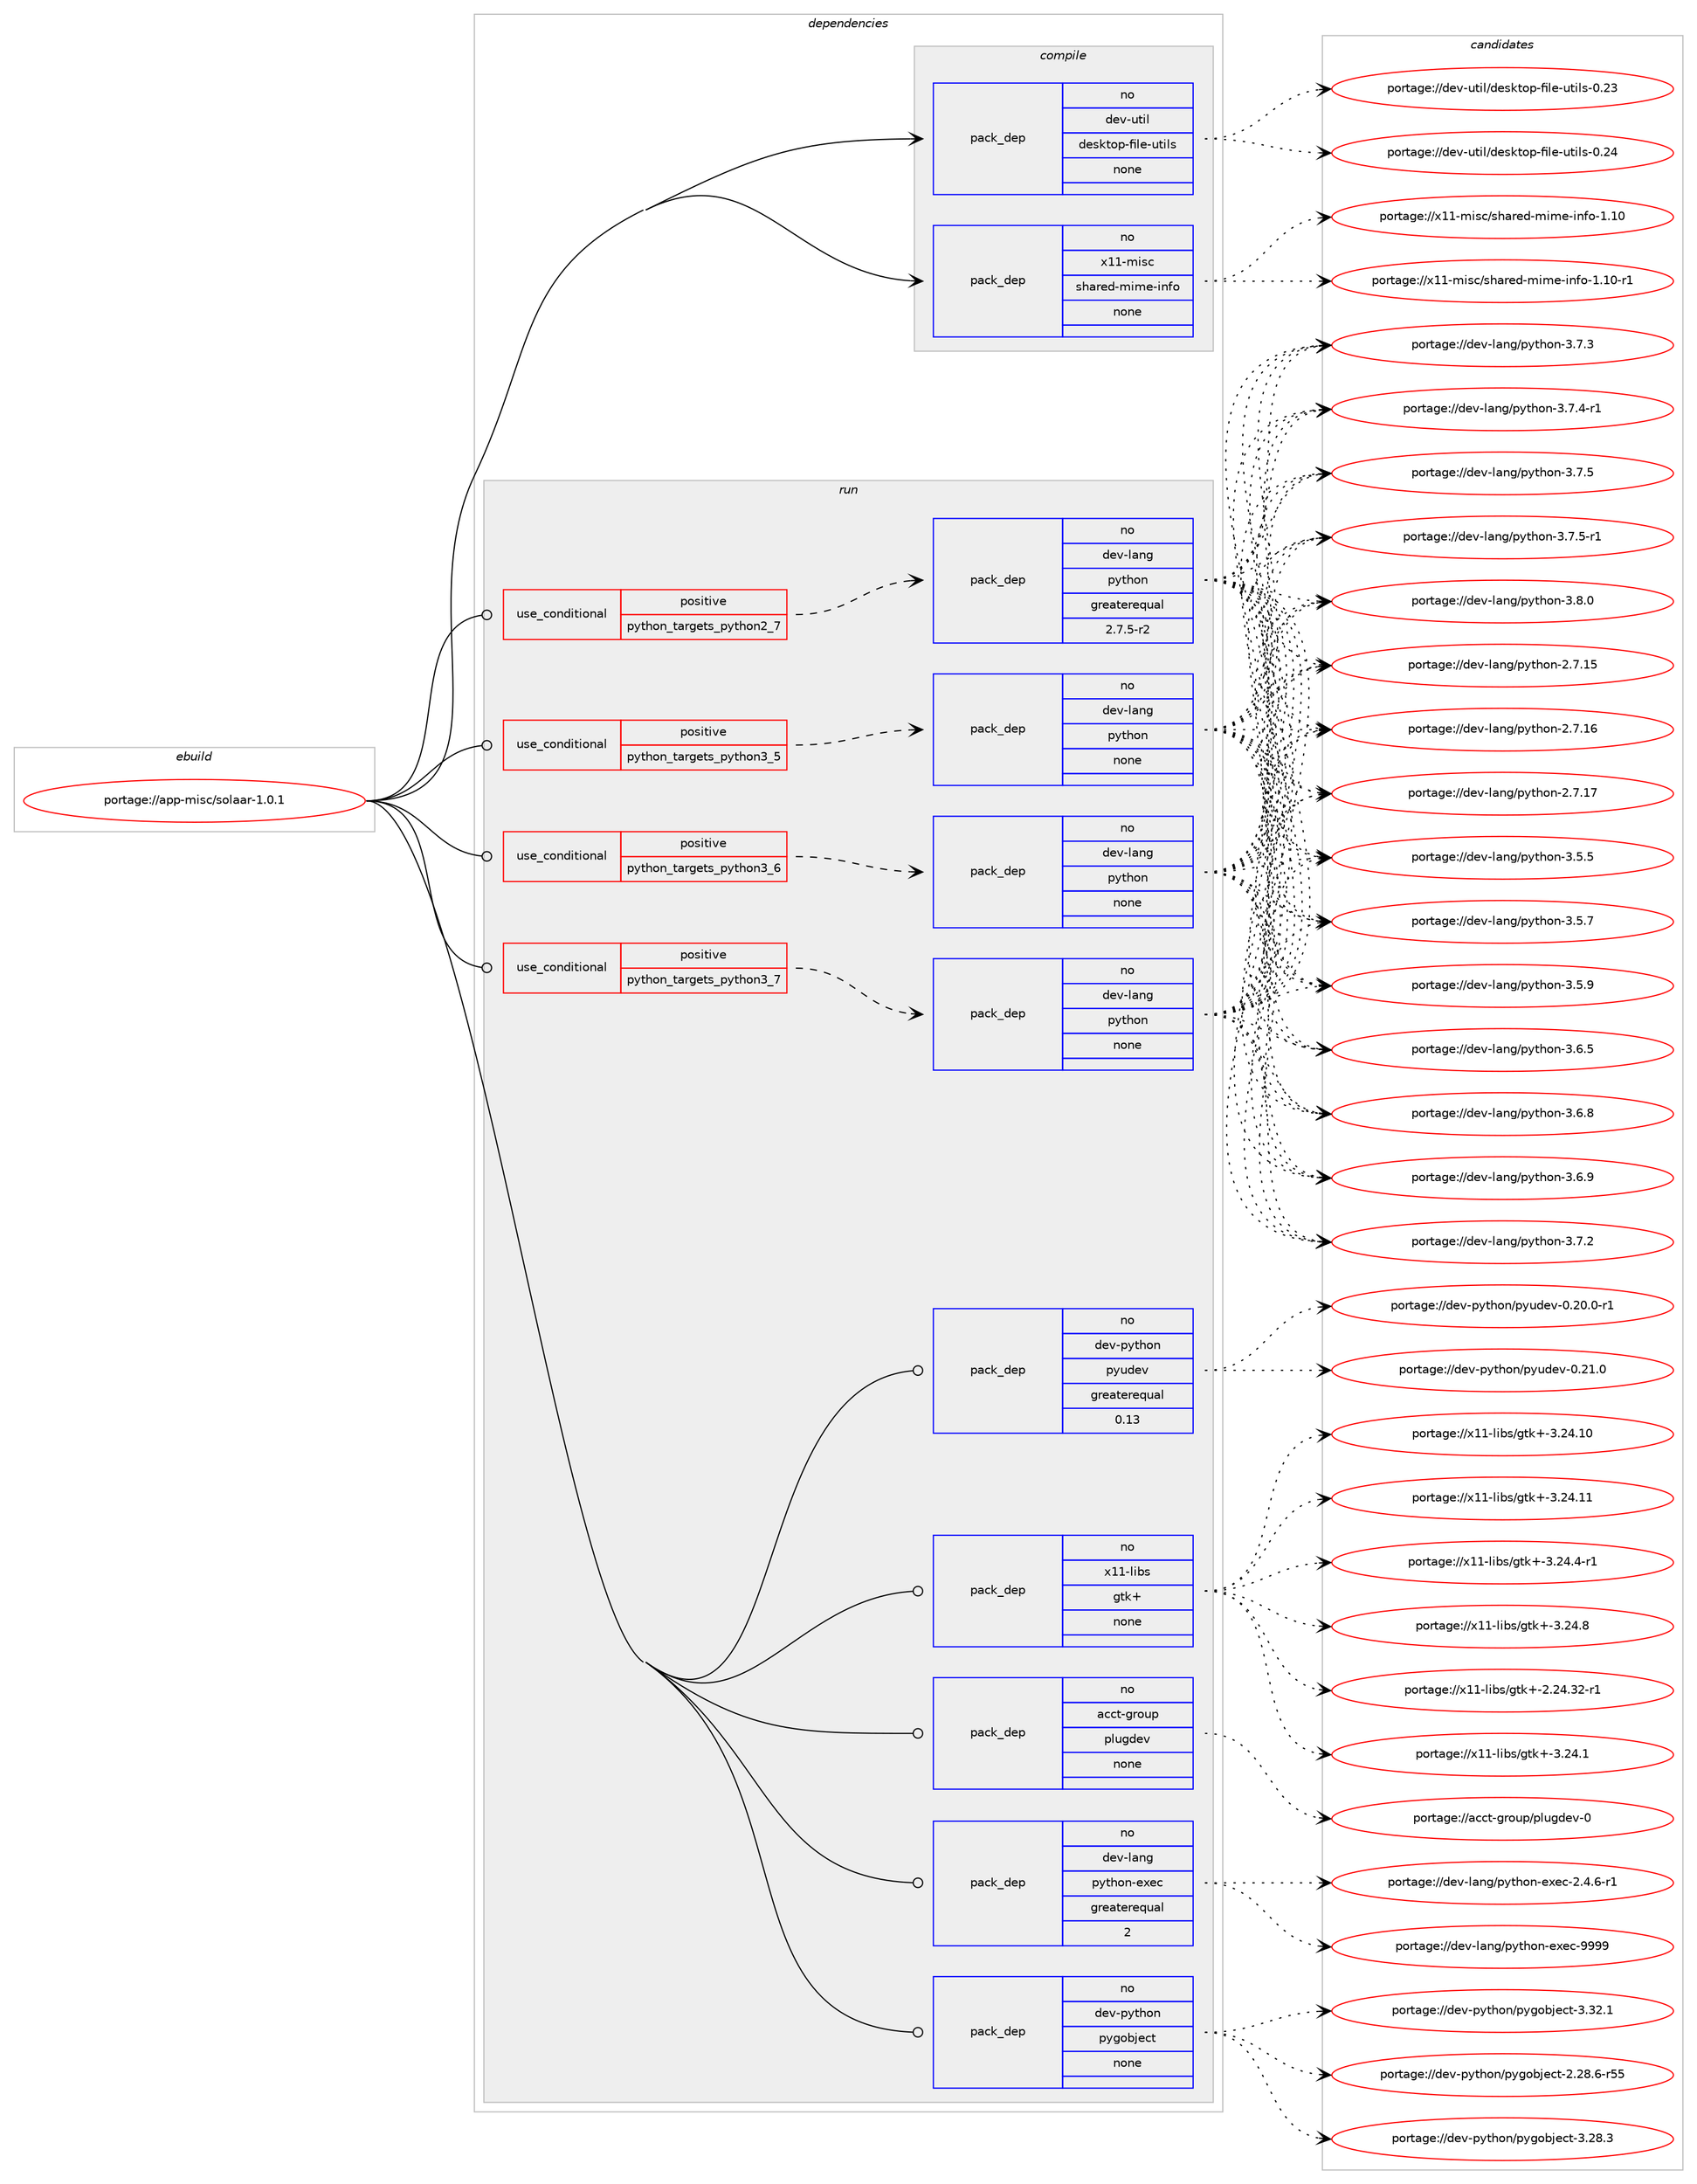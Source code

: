 digraph prolog {

# *************
# Graph options
# *************

newrank=true;
concentrate=true;
compound=true;
graph [rankdir=LR,fontname=Helvetica,fontsize=10,ranksep=1.5];#, ranksep=2.5, nodesep=0.2];
edge  [arrowhead=vee];
node  [fontname=Helvetica,fontsize=10];

# **********
# The ebuild
# **********

subgraph cluster_leftcol {
color=gray;
rank=same;
label=<<i>ebuild</i>>;
id [label="portage://app-misc/solaar-1.0.1", color=red, width=4, href="../app-misc/solaar-1.0.1.svg"];
}

# ****************
# The dependencies
# ****************

subgraph cluster_midcol {
color=gray;
label=<<i>dependencies</i>>;
subgraph cluster_compile {
fillcolor="#eeeeee";
style=filled;
label=<<i>compile</i>>;
subgraph pack26362 {
dependency35940 [label=<<TABLE BORDER="0" CELLBORDER="1" CELLSPACING="0" CELLPADDING="4" WIDTH="220"><TR><TD ROWSPAN="6" CELLPADDING="30">pack_dep</TD></TR><TR><TD WIDTH="110">no</TD></TR><TR><TD>dev-util</TD></TR><TR><TD>desktop-file-utils</TD></TR><TR><TD>none</TD></TR><TR><TD></TD></TR></TABLE>>, shape=none, color=blue];
}
id:e -> dependency35940:w [weight=20,style="solid",arrowhead="vee"];
subgraph pack26363 {
dependency35941 [label=<<TABLE BORDER="0" CELLBORDER="1" CELLSPACING="0" CELLPADDING="4" WIDTH="220"><TR><TD ROWSPAN="6" CELLPADDING="30">pack_dep</TD></TR><TR><TD WIDTH="110">no</TD></TR><TR><TD>x11-misc</TD></TR><TR><TD>shared-mime-info</TD></TR><TR><TD>none</TD></TR><TR><TD></TD></TR></TABLE>>, shape=none, color=blue];
}
id:e -> dependency35941:w [weight=20,style="solid",arrowhead="vee"];
}
subgraph cluster_compileandrun {
fillcolor="#eeeeee";
style=filled;
label=<<i>compile and run</i>>;
}
subgraph cluster_run {
fillcolor="#eeeeee";
style=filled;
label=<<i>run</i>>;
subgraph cond8987 {
dependency35942 [label=<<TABLE BORDER="0" CELLBORDER="1" CELLSPACING="0" CELLPADDING="4"><TR><TD ROWSPAN="3" CELLPADDING="10">use_conditional</TD></TR><TR><TD>positive</TD></TR><TR><TD>python_targets_python2_7</TD></TR></TABLE>>, shape=none, color=red];
subgraph pack26364 {
dependency35943 [label=<<TABLE BORDER="0" CELLBORDER="1" CELLSPACING="0" CELLPADDING="4" WIDTH="220"><TR><TD ROWSPAN="6" CELLPADDING="30">pack_dep</TD></TR><TR><TD WIDTH="110">no</TD></TR><TR><TD>dev-lang</TD></TR><TR><TD>python</TD></TR><TR><TD>greaterequal</TD></TR><TR><TD>2.7.5-r2</TD></TR></TABLE>>, shape=none, color=blue];
}
dependency35942:e -> dependency35943:w [weight=20,style="dashed",arrowhead="vee"];
}
id:e -> dependency35942:w [weight=20,style="solid",arrowhead="odot"];
subgraph cond8988 {
dependency35944 [label=<<TABLE BORDER="0" CELLBORDER="1" CELLSPACING="0" CELLPADDING="4"><TR><TD ROWSPAN="3" CELLPADDING="10">use_conditional</TD></TR><TR><TD>positive</TD></TR><TR><TD>python_targets_python3_5</TD></TR></TABLE>>, shape=none, color=red];
subgraph pack26365 {
dependency35945 [label=<<TABLE BORDER="0" CELLBORDER="1" CELLSPACING="0" CELLPADDING="4" WIDTH="220"><TR><TD ROWSPAN="6" CELLPADDING="30">pack_dep</TD></TR><TR><TD WIDTH="110">no</TD></TR><TR><TD>dev-lang</TD></TR><TR><TD>python</TD></TR><TR><TD>none</TD></TR><TR><TD></TD></TR></TABLE>>, shape=none, color=blue];
}
dependency35944:e -> dependency35945:w [weight=20,style="dashed",arrowhead="vee"];
}
id:e -> dependency35944:w [weight=20,style="solid",arrowhead="odot"];
subgraph cond8989 {
dependency35946 [label=<<TABLE BORDER="0" CELLBORDER="1" CELLSPACING="0" CELLPADDING="4"><TR><TD ROWSPAN="3" CELLPADDING="10">use_conditional</TD></TR><TR><TD>positive</TD></TR><TR><TD>python_targets_python3_6</TD></TR></TABLE>>, shape=none, color=red];
subgraph pack26366 {
dependency35947 [label=<<TABLE BORDER="0" CELLBORDER="1" CELLSPACING="0" CELLPADDING="4" WIDTH="220"><TR><TD ROWSPAN="6" CELLPADDING="30">pack_dep</TD></TR><TR><TD WIDTH="110">no</TD></TR><TR><TD>dev-lang</TD></TR><TR><TD>python</TD></TR><TR><TD>none</TD></TR><TR><TD></TD></TR></TABLE>>, shape=none, color=blue];
}
dependency35946:e -> dependency35947:w [weight=20,style="dashed",arrowhead="vee"];
}
id:e -> dependency35946:w [weight=20,style="solid",arrowhead="odot"];
subgraph cond8990 {
dependency35948 [label=<<TABLE BORDER="0" CELLBORDER="1" CELLSPACING="0" CELLPADDING="4"><TR><TD ROWSPAN="3" CELLPADDING="10">use_conditional</TD></TR><TR><TD>positive</TD></TR><TR><TD>python_targets_python3_7</TD></TR></TABLE>>, shape=none, color=red];
subgraph pack26367 {
dependency35949 [label=<<TABLE BORDER="0" CELLBORDER="1" CELLSPACING="0" CELLPADDING="4" WIDTH="220"><TR><TD ROWSPAN="6" CELLPADDING="30">pack_dep</TD></TR><TR><TD WIDTH="110">no</TD></TR><TR><TD>dev-lang</TD></TR><TR><TD>python</TD></TR><TR><TD>none</TD></TR><TR><TD></TD></TR></TABLE>>, shape=none, color=blue];
}
dependency35948:e -> dependency35949:w [weight=20,style="dashed",arrowhead="vee"];
}
id:e -> dependency35948:w [weight=20,style="solid",arrowhead="odot"];
subgraph pack26368 {
dependency35950 [label=<<TABLE BORDER="0" CELLBORDER="1" CELLSPACING="0" CELLPADDING="4" WIDTH="220"><TR><TD ROWSPAN="6" CELLPADDING="30">pack_dep</TD></TR><TR><TD WIDTH="110">no</TD></TR><TR><TD>acct-group</TD></TR><TR><TD>plugdev</TD></TR><TR><TD>none</TD></TR><TR><TD></TD></TR></TABLE>>, shape=none, color=blue];
}
id:e -> dependency35950:w [weight=20,style="solid",arrowhead="odot"];
subgraph pack26369 {
dependency35951 [label=<<TABLE BORDER="0" CELLBORDER="1" CELLSPACING="0" CELLPADDING="4" WIDTH="220"><TR><TD ROWSPAN="6" CELLPADDING="30">pack_dep</TD></TR><TR><TD WIDTH="110">no</TD></TR><TR><TD>dev-lang</TD></TR><TR><TD>python-exec</TD></TR><TR><TD>greaterequal</TD></TR><TR><TD>2</TD></TR></TABLE>>, shape=none, color=blue];
}
id:e -> dependency35951:w [weight=20,style="solid",arrowhead="odot"];
subgraph pack26370 {
dependency35952 [label=<<TABLE BORDER="0" CELLBORDER="1" CELLSPACING="0" CELLPADDING="4" WIDTH="220"><TR><TD ROWSPAN="6" CELLPADDING="30">pack_dep</TD></TR><TR><TD WIDTH="110">no</TD></TR><TR><TD>dev-python</TD></TR><TR><TD>pygobject</TD></TR><TR><TD>none</TD></TR><TR><TD></TD></TR></TABLE>>, shape=none, color=blue];
}
id:e -> dependency35952:w [weight=20,style="solid",arrowhead="odot"];
subgraph pack26371 {
dependency35953 [label=<<TABLE BORDER="0" CELLBORDER="1" CELLSPACING="0" CELLPADDING="4" WIDTH="220"><TR><TD ROWSPAN="6" CELLPADDING="30">pack_dep</TD></TR><TR><TD WIDTH="110">no</TD></TR><TR><TD>dev-python</TD></TR><TR><TD>pyudev</TD></TR><TR><TD>greaterequal</TD></TR><TR><TD>0.13</TD></TR></TABLE>>, shape=none, color=blue];
}
id:e -> dependency35953:w [weight=20,style="solid",arrowhead="odot"];
subgraph pack26372 {
dependency35954 [label=<<TABLE BORDER="0" CELLBORDER="1" CELLSPACING="0" CELLPADDING="4" WIDTH="220"><TR><TD ROWSPAN="6" CELLPADDING="30">pack_dep</TD></TR><TR><TD WIDTH="110">no</TD></TR><TR><TD>x11-libs</TD></TR><TR><TD>gtk+</TD></TR><TR><TD>none</TD></TR><TR><TD></TD></TR></TABLE>>, shape=none, color=blue];
}
id:e -> dependency35954:w [weight=20,style="solid",arrowhead="odot"];
}
}

# **************
# The candidates
# **************

subgraph cluster_choices {
rank=same;
color=gray;
label=<<i>candidates</i>>;

subgraph choice26362 {
color=black;
nodesep=1;
choiceportage100101118451171161051084710010111510711611111245102105108101451171161051081154548465051 [label="portage://dev-util/desktop-file-utils-0.23", color=red, width=4,href="../dev-util/desktop-file-utils-0.23.svg"];
choiceportage100101118451171161051084710010111510711611111245102105108101451171161051081154548465052 [label="portage://dev-util/desktop-file-utils-0.24", color=red, width=4,href="../dev-util/desktop-file-utils-0.24.svg"];
dependency35940:e -> choiceportage100101118451171161051084710010111510711611111245102105108101451171161051081154548465051:w [style=dotted,weight="100"];
dependency35940:e -> choiceportage100101118451171161051084710010111510711611111245102105108101451171161051081154548465052:w [style=dotted,weight="100"];
}
subgraph choice26363 {
color=black;
nodesep=1;
choiceportage12049494510910511599471151049711410110045109105109101451051101021114549464948 [label="portage://x11-misc/shared-mime-info-1.10", color=red, width=4,href="../x11-misc/shared-mime-info-1.10.svg"];
choiceportage120494945109105115994711510497114101100451091051091014510511010211145494649484511449 [label="portage://x11-misc/shared-mime-info-1.10-r1", color=red, width=4,href="../x11-misc/shared-mime-info-1.10-r1.svg"];
dependency35941:e -> choiceportage12049494510910511599471151049711410110045109105109101451051101021114549464948:w [style=dotted,weight="100"];
dependency35941:e -> choiceportage120494945109105115994711510497114101100451091051091014510511010211145494649484511449:w [style=dotted,weight="100"];
}
subgraph choice26364 {
color=black;
nodesep=1;
choiceportage10010111845108971101034711212111610411111045504655464953 [label="portage://dev-lang/python-2.7.15", color=red, width=4,href="../dev-lang/python-2.7.15.svg"];
choiceportage10010111845108971101034711212111610411111045504655464954 [label="portage://dev-lang/python-2.7.16", color=red, width=4,href="../dev-lang/python-2.7.16.svg"];
choiceportage10010111845108971101034711212111610411111045504655464955 [label="portage://dev-lang/python-2.7.17", color=red, width=4,href="../dev-lang/python-2.7.17.svg"];
choiceportage100101118451089711010347112121116104111110455146534653 [label="portage://dev-lang/python-3.5.5", color=red, width=4,href="../dev-lang/python-3.5.5.svg"];
choiceportage100101118451089711010347112121116104111110455146534655 [label="portage://dev-lang/python-3.5.7", color=red, width=4,href="../dev-lang/python-3.5.7.svg"];
choiceportage100101118451089711010347112121116104111110455146534657 [label="portage://dev-lang/python-3.5.9", color=red, width=4,href="../dev-lang/python-3.5.9.svg"];
choiceportage100101118451089711010347112121116104111110455146544653 [label="portage://dev-lang/python-3.6.5", color=red, width=4,href="../dev-lang/python-3.6.5.svg"];
choiceportage100101118451089711010347112121116104111110455146544656 [label="portage://dev-lang/python-3.6.8", color=red, width=4,href="../dev-lang/python-3.6.8.svg"];
choiceportage100101118451089711010347112121116104111110455146544657 [label="portage://dev-lang/python-3.6.9", color=red, width=4,href="../dev-lang/python-3.6.9.svg"];
choiceportage100101118451089711010347112121116104111110455146554650 [label="portage://dev-lang/python-3.7.2", color=red, width=4,href="../dev-lang/python-3.7.2.svg"];
choiceportage100101118451089711010347112121116104111110455146554651 [label="portage://dev-lang/python-3.7.3", color=red, width=4,href="../dev-lang/python-3.7.3.svg"];
choiceportage1001011184510897110103471121211161041111104551465546524511449 [label="portage://dev-lang/python-3.7.4-r1", color=red, width=4,href="../dev-lang/python-3.7.4-r1.svg"];
choiceportage100101118451089711010347112121116104111110455146554653 [label="portage://dev-lang/python-3.7.5", color=red, width=4,href="../dev-lang/python-3.7.5.svg"];
choiceportage1001011184510897110103471121211161041111104551465546534511449 [label="portage://dev-lang/python-3.7.5-r1", color=red, width=4,href="../dev-lang/python-3.7.5-r1.svg"];
choiceportage100101118451089711010347112121116104111110455146564648 [label="portage://dev-lang/python-3.8.0", color=red, width=4,href="../dev-lang/python-3.8.0.svg"];
dependency35943:e -> choiceportage10010111845108971101034711212111610411111045504655464953:w [style=dotted,weight="100"];
dependency35943:e -> choiceportage10010111845108971101034711212111610411111045504655464954:w [style=dotted,weight="100"];
dependency35943:e -> choiceportage10010111845108971101034711212111610411111045504655464955:w [style=dotted,weight="100"];
dependency35943:e -> choiceportage100101118451089711010347112121116104111110455146534653:w [style=dotted,weight="100"];
dependency35943:e -> choiceportage100101118451089711010347112121116104111110455146534655:w [style=dotted,weight="100"];
dependency35943:e -> choiceportage100101118451089711010347112121116104111110455146534657:w [style=dotted,weight="100"];
dependency35943:e -> choiceportage100101118451089711010347112121116104111110455146544653:w [style=dotted,weight="100"];
dependency35943:e -> choiceportage100101118451089711010347112121116104111110455146544656:w [style=dotted,weight="100"];
dependency35943:e -> choiceportage100101118451089711010347112121116104111110455146544657:w [style=dotted,weight="100"];
dependency35943:e -> choiceportage100101118451089711010347112121116104111110455146554650:w [style=dotted,weight="100"];
dependency35943:e -> choiceportage100101118451089711010347112121116104111110455146554651:w [style=dotted,weight="100"];
dependency35943:e -> choiceportage1001011184510897110103471121211161041111104551465546524511449:w [style=dotted,weight="100"];
dependency35943:e -> choiceportage100101118451089711010347112121116104111110455146554653:w [style=dotted,weight="100"];
dependency35943:e -> choiceportage1001011184510897110103471121211161041111104551465546534511449:w [style=dotted,weight="100"];
dependency35943:e -> choiceportage100101118451089711010347112121116104111110455146564648:w [style=dotted,weight="100"];
}
subgraph choice26365 {
color=black;
nodesep=1;
choiceportage10010111845108971101034711212111610411111045504655464953 [label="portage://dev-lang/python-2.7.15", color=red, width=4,href="../dev-lang/python-2.7.15.svg"];
choiceportage10010111845108971101034711212111610411111045504655464954 [label="portage://dev-lang/python-2.7.16", color=red, width=4,href="../dev-lang/python-2.7.16.svg"];
choiceportage10010111845108971101034711212111610411111045504655464955 [label="portage://dev-lang/python-2.7.17", color=red, width=4,href="../dev-lang/python-2.7.17.svg"];
choiceportage100101118451089711010347112121116104111110455146534653 [label="portage://dev-lang/python-3.5.5", color=red, width=4,href="../dev-lang/python-3.5.5.svg"];
choiceportage100101118451089711010347112121116104111110455146534655 [label="portage://dev-lang/python-3.5.7", color=red, width=4,href="../dev-lang/python-3.5.7.svg"];
choiceportage100101118451089711010347112121116104111110455146534657 [label="portage://dev-lang/python-3.5.9", color=red, width=4,href="../dev-lang/python-3.5.9.svg"];
choiceportage100101118451089711010347112121116104111110455146544653 [label="portage://dev-lang/python-3.6.5", color=red, width=4,href="../dev-lang/python-3.6.5.svg"];
choiceportage100101118451089711010347112121116104111110455146544656 [label="portage://dev-lang/python-3.6.8", color=red, width=4,href="../dev-lang/python-3.6.8.svg"];
choiceportage100101118451089711010347112121116104111110455146544657 [label="portage://dev-lang/python-3.6.9", color=red, width=4,href="../dev-lang/python-3.6.9.svg"];
choiceportage100101118451089711010347112121116104111110455146554650 [label="portage://dev-lang/python-3.7.2", color=red, width=4,href="../dev-lang/python-3.7.2.svg"];
choiceportage100101118451089711010347112121116104111110455146554651 [label="portage://dev-lang/python-3.7.3", color=red, width=4,href="../dev-lang/python-3.7.3.svg"];
choiceportage1001011184510897110103471121211161041111104551465546524511449 [label="portage://dev-lang/python-3.7.4-r1", color=red, width=4,href="../dev-lang/python-3.7.4-r1.svg"];
choiceportage100101118451089711010347112121116104111110455146554653 [label="portage://dev-lang/python-3.7.5", color=red, width=4,href="../dev-lang/python-3.7.5.svg"];
choiceportage1001011184510897110103471121211161041111104551465546534511449 [label="portage://dev-lang/python-3.7.5-r1", color=red, width=4,href="../dev-lang/python-3.7.5-r1.svg"];
choiceportage100101118451089711010347112121116104111110455146564648 [label="portage://dev-lang/python-3.8.0", color=red, width=4,href="../dev-lang/python-3.8.0.svg"];
dependency35945:e -> choiceportage10010111845108971101034711212111610411111045504655464953:w [style=dotted,weight="100"];
dependency35945:e -> choiceportage10010111845108971101034711212111610411111045504655464954:w [style=dotted,weight="100"];
dependency35945:e -> choiceportage10010111845108971101034711212111610411111045504655464955:w [style=dotted,weight="100"];
dependency35945:e -> choiceportage100101118451089711010347112121116104111110455146534653:w [style=dotted,weight="100"];
dependency35945:e -> choiceportage100101118451089711010347112121116104111110455146534655:w [style=dotted,weight="100"];
dependency35945:e -> choiceportage100101118451089711010347112121116104111110455146534657:w [style=dotted,weight="100"];
dependency35945:e -> choiceportage100101118451089711010347112121116104111110455146544653:w [style=dotted,weight="100"];
dependency35945:e -> choiceportage100101118451089711010347112121116104111110455146544656:w [style=dotted,weight="100"];
dependency35945:e -> choiceportage100101118451089711010347112121116104111110455146544657:w [style=dotted,weight="100"];
dependency35945:e -> choiceportage100101118451089711010347112121116104111110455146554650:w [style=dotted,weight="100"];
dependency35945:e -> choiceportage100101118451089711010347112121116104111110455146554651:w [style=dotted,weight="100"];
dependency35945:e -> choiceportage1001011184510897110103471121211161041111104551465546524511449:w [style=dotted,weight="100"];
dependency35945:e -> choiceportage100101118451089711010347112121116104111110455146554653:w [style=dotted,weight="100"];
dependency35945:e -> choiceportage1001011184510897110103471121211161041111104551465546534511449:w [style=dotted,weight="100"];
dependency35945:e -> choiceportage100101118451089711010347112121116104111110455146564648:w [style=dotted,weight="100"];
}
subgraph choice26366 {
color=black;
nodesep=1;
choiceportage10010111845108971101034711212111610411111045504655464953 [label="portage://dev-lang/python-2.7.15", color=red, width=4,href="../dev-lang/python-2.7.15.svg"];
choiceportage10010111845108971101034711212111610411111045504655464954 [label="portage://dev-lang/python-2.7.16", color=red, width=4,href="../dev-lang/python-2.7.16.svg"];
choiceportage10010111845108971101034711212111610411111045504655464955 [label="portage://dev-lang/python-2.7.17", color=red, width=4,href="../dev-lang/python-2.7.17.svg"];
choiceportage100101118451089711010347112121116104111110455146534653 [label="portage://dev-lang/python-3.5.5", color=red, width=4,href="../dev-lang/python-3.5.5.svg"];
choiceportage100101118451089711010347112121116104111110455146534655 [label="portage://dev-lang/python-3.5.7", color=red, width=4,href="../dev-lang/python-3.5.7.svg"];
choiceportage100101118451089711010347112121116104111110455146534657 [label="portage://dev-lang/python-3.5.9", color=red, width=4,href="../dev-lang/python-3.5.9.svg"];
choiceportage100101118451089711010347112121116104111110455146544653 [label="portage://dev-lang/python-3.6.5", color=red, width=4,href="../dev-lang/python-3.6.5.svg"];
choiceportage100101118451089711010347112121116104111110455146544656 [label="portage://dev-lang/python-3.6.8", color=red, width=4,href="../dev-lang/python-3.6.8.svg"];
choiceportage100101118451089711010347112121116104111110455146544657 [label="portage://dev-lang/python-3.6.9", color=red, width=4,href="../dev-lang/python-3.6.9.svg"];
choiceportage100101118451089711010347112121116104111110455146554650 [label="portage://dev-lang/python-3.7.2", color=red, width=4,href="../dev-lang/python-3.7.2.svg"];
choiceportage100101118451089711010347112121116104111110455146554651 [label="portage://dev-lang/python-3.7.3", color=red, width=4,href="../dev-lang/python-3.7.3.svg"];
choiceportage1001011184510897110103471121211161041111104551465546524511449 [label="portage://dev-lang/python-3.7.4-r1", color=red, width=4,href="../dev-lang/python-3.7.4-r1.svg"];
choiceportage100101118451089711010347112121116104111110455146554653 [label="portage://dev-lang/python-3.7.5", color=red, width=4,href="../dev-lang/python-3.7.5.svg"];
choiceportage1001011184510897110103471121211161041111104551465546534511449 [label="portage://dev-lang/python-3.7.5-r1", color=red, width=4,href="../dev-lang/python-3.7.5-r1.svg"];
choiceportage100101118451089711010347112121116104111110455146564648 [label="portage://dev-lang/python-3.8.0", color=red, width=4,href="../dev-lang/python-3.8.0.svg"];
dependency35947:e -> choiceportage10010111845108971101034711212111610411111045504655464953:w [style=dotted,weight="100"];
dependency35947:e -> choiceportage10010111845108971101034711212111610411111045504655464954:w [style=dotted,weight="100"];
dependency35947:e -> choiceportage10010111845108971101034711212111610411111045504655464955:w [style=dotted,weight="100"];
dependency35947:e -> choiceportage100101118451089711010347112121116104111110455146534653:w [style=dotted,weight="100"];
dependency35947:e -> choiceportage100101118451089711010347112121116104111110455146534655:w [style=dotted,weight="100"];
dependency35947:e -> choiceportage100101118451089711010347112121116104111110455146534657:w [style=dotted,weight="100"];
dependency35947:e -> choiceportage100101118451089711010347112121116104111110455146544653:w [style=dotted,weight="100"];
dependency35947:e -> choiceportage100101118451089711010347112121116104111110455146544656:w [style=dotted,weight="100"];
dependency35947:e -> choiceportage100101118451089711010347112121116104111110455146544657:w [style=dotted,weight="100"];
dependency35947:e -> choiceportage100101118451089711010347112121116104111110455146554650:w [style=dotted,weight="100"];
dependency35947:e -> choiceportage100101118451089711010347112121116104111110455146554651:w [style=dotted,weight="100"];
dependency35947:e -> choiceportage1001011184510897110103471121211161041111104551465546524511449:w [style=dotted,weight="100"];
dependency35947:e -> choiceportage100101118451089711010347112121116104111110455146554653:w [style=dotted,weight="100"];
dependency35947:e -> choiceportage1001011184510897110103471121211161041111104551465546534511449:w [style=dotted,weight="100"];
dependency35947:e -> choiceportage100101118451089711010347112121116104111110455146564648:w [style=dotted,weight="100"];
}
subgraph choice26367 {
color=black;
nodesep=1;
choiceportage10010111845108971101034711212111610411111045504655464953 [label="portage://dev-lang/python-2.7.15", color=red, width=4,href="../dev-lang/python-2.7.15.svg"];
choiceportage10010111845108971101034711212111610411111045504655464954 [label="portage://dev-lang/python-2.7.16", color=red, width=4,href="../dev-lang/python-2.7.16.svg"];
choiceportage10010111845108971101034711212111610411111045504655464955 [label="portage://dev-lang/python-2.7.17", color=red, width=4,href="../dev-lang/python-2.7.17.svg"];
choiceportage100101118451089711010347112121116104111110455146534653 [label="portage://dev-lang/python-3.5.5", color=red, width=4,href="../dev-lang/python-3.5.5.svg"];
choiceportage100101118451089711010347112121116104111110455146534655 [label="portage://dev-lang/python-3.5.7", color=red, width=4,href="../dev-lang/python-3.5.7.svg"];
choiceportage100101118451089711010347112121116104111110455146534657 [label="portage://dev-lang/python-3.5.9", color=red, width=4,href="../dev-lang/python-3.5.9.svg"];
choiceportage100101118451089711010347112121116104111110455146544653 [label="portage://dev-lang/python-3.6.5", color=red, width=4,href="../dev-lang/python-3.6.5.svg"];
choiceportage100101118451089711010347112121116104111110455146544656 [label="portage://dev-lang/python-3.6.8", color=red, width=4,href="../dev-lang/python-3.6.8.svg"];
choiceportage100101118451089711010347112121116104111110455146544657 [label="portage://dev-lang/python-3.6.9", color=red, width=4,href="../dev-lang/python-3.6.9.svg"];
choiceportage100101118451089711010347112121116104111110455146554650 [label="portage://dev-lang/python-3.7.2", color=red, width=4,href="../dev-lang/python-3.7.2.svg"];
choiceportage100101118451089711010347112121116104111110455146554651 [label="portage://dev-lang/python-3.7.3", color=red, width=4,href="../dev-lang/python-3.7.3.svg"];
choiceportage1001011184510897110103471121211161041111104551465546524511449 [label="portage://dev-lang/python-3.7.4-r1", color=red, width=4,href="../dev-lang/python-3.7.4-r1.svg"];
choiceportage100101118451089711010347112121116104111110455146554653 [label="portage://dev-lang/python-3.7.5", color=red, width=4,href="../dev-lang/python-3.7.5.svg"];
choiceportage1001011184510897110103471121211161041111104551465546534511449 [label="portage://dev-lang/python-3.7.5-r1", color=red, width=4,href="../dev-lang/python-3.7.5-r1.svg"];
choiceportage100101118451089711010347112121116104111110455146564648 [label="portage://dev-lang/python-3.8.0", color=red, width=4,href="../dev-lang/python-3.8.0.svg"];
dependency35949:e -> choiceportage10010111845108971101034711212111610411111045504655464953:w [style=dotted,weight="100"];
dependency35949:e -> choiceportage10010111845108971101034711212111610411111045504655464954:w [style=dotted,weight="100"];
dependency35949:e -> choiceportage10010111845108971101034711212111610411111045504655464955:w [style=dotted,weight="100"];
dependency35949:e -> choiceportage100101118451089711010347112121116104111110455146534653:w [style=dotted,weight="100"];
dependency35949:e -> choiceportage100101118451089711010347112121116104111110455146534655:w [style=dotted,weight="100"];
dependency35949:e -> choiceportage100101118451089711010347112121116104111110455146534657:w [style=dotted,weight="100"];
dependency35949:e -> choiceportage100101118451089711010347112121116104111110455146544653:w [style=dotted,weight="100"];
dependency35949:e -> choiceportage100101118451089711010347112121116104111110455146544656:w [style=dotted,weight="100"];
dependency35949:e -> choiceportage100101118451089711010347112121116104111110455146544657:w [style=dotted,weight="100"];
dependency35949:e -> choiceportage100101118451089711010347112121116104111110455146554650:w [style=dotted,weight="100"];
dependency35949:e -> choiceportage100101118451089711010347112121116104111110455146554651:w [style=dotted,weight="100"];
dependency35949:e -> choiceportage1001011184510897110103471121211161041111104551465546524511449:w [style=dotted,weight="100"];
dependency35949:e -> choiceportage100101118451089711010347112121116104111110455146554653:w [style=dotted,weight="100"];
dependency35949:e -> choiceportage1001011184510897110103471121211161041111104551465546534511449:w [style=dotted,weight="100"];
dependency35949:e -> choiceportage100101118451089711010347112121116104111110455146564648:w [style=dotted,weight="100"];
}
subgraph choice26368 {
color=black;
nodesep=1;
choiceportage97999911645103114111117112471121081171031001011184548 [label="portage://acct-group/plugdev-0", color=red, width=4,href="../acct-group/plugdev-0.svg"];
dependency35950:e -> choiceportage97999911645103114111117112471121081171031001011184548:w [style=dotted,weight="100"];
}
subgraph choice26369 {
color=black;
nodesep=1;
choiceportage10010111845108971101034711212111610411111045101120101994550465246544511449 [label="portage://dev-lang/python-exec-2.4.6-r1", color=red, width=4,href="../dev-lang/python-exec-2.4.6-r1.svg"];
choiceportage10010111845108971101034711212111610411111045101120101994557575757 [label="portage://dev-lang/python-exec-9999", color=red, width=4,href="../dev-lang/python-exec-9999.svg"];
dependency35951:e -> choiceportage10010111845108971101034711212111610411111045101120101994550465246544511449:w [style=dotted,weight="100"];
dependency35951:e -> choiceportage10010111845108971101034711212111610411111045101120101994557575757:w [style=dotted,weight="100"];
}
subgraph choice26370 {
color=black;
nodesep=1;
choiceportage1001011184511212111610411111047112121103111981061019911645504650564654451145353 [label="portage://dev-python/pygobject-2.28.6-r55", color=red, width=4,href="../dev-python/pygobject-2.28.6-r55.svg"];
choiceportage1001011184511212111610411111047112121103111981061019911645514650564651 [label="portage://dev-python/pygobject-3.28.3", color=red, width=4,href="../dev-python/pygobject-3.28.3.svg"];
choiceportage1001011184511212111610411111047112121103111981061019911645514651504649 [label="portage://dev-python/pygobject-3.32.1", color=red, width=4,href="../dev-python/pygobject-3.32.1.svg"];
dependency35952:e -> choiceportage1001011184511212111610411111047112121103111981061019911645504650564654451145353:w [style=dotted,weight="100"];
dependency35952:e -> choiceportage1001011184511212111610411111047112121103111981061019911645514650564651:w [style=dotted,weight="100"];
dependency35952:e -> choiceportage1001011184511212111610411111047112121103111981061019911645514651504649:w [style=dotted,weight="100"];
}
subgraph choice26371 {
color=black;
nodesep=1;
choiceportage1001011184511212111610411111047112121117100101118454846504846484511449 [label="portage://dev-python/pyudev-0.20.0-r1", color=red, width=4,href="../dev-python/pyudev-0.20.0-r1.svg"];
choiceportage100101118451121211161041111104711212111710010111845484650494648 [label="portage://dev-python/pyudev-0.21.0", color=red, width=4,href="../dev-python/pyudev-0.21.0.svg"];
dependency35953:e -> choiceportage1001011184511212111610411111047112121117100101118454846504846484511449:w [style=dotted,weight="100"];
dependency35953:e -> choiceportage100101118451121211161041111104711212111710010111845484650494648:w [style=dotted,weight="100"];
}
subgraph choice26372 {
color=black;
nodesep=1;
choiceportage12049494510810598115471031161074345504650524651504511449 [label="portage://x11-libs/gtk+-2.24.32-r1", color=red, width=4,href="../x11-libs/gtk+-2.24.32-r1.svg"];
choiceportage12049494510810598115471031161074345514650524649 [label="portage://x11-libs/gtk+-3.24.1", color=red, width=4,href="../x11-libs/gtk+-3.24.1.svg"];
choiceportage1204949451081059811547103116107434551465052464948 [label="portage://x11-libs/gtk+-3.24.10", color=red, width=4,href="../x11-libs/gtk+-3.24.10.svg"];
choiceportage1204949451081059811547103116107434551465052464949 [label="portage://x11-libs/gtk+-3.24.11", color=red, width=4,href="../x11-libs/gtk+-3.24.11.svg"];
choiceportage120494945108105981154710311610743455146505246524511449 [label="portage://x11-libs/gtk+-3.24.4-r1", color=red, width=4,href="../x11-libs/gtk+-3.24.4-r1.svg"];
choiceportage12049494510810598115471031161074345514650524656 [label="portage://x11-libs/gtk+-3.24.8", color=red, width=4,href="../x11-libs/gtk+-3.24.8.svg"];
dependency35954:e -> choiceportage12049494510810598115471031161074345504650524651504511449:w [style=dotted,weight="100"];
dependency35954:e -> choiceportage12049494510810598115471031161074345514650524649:w [style=dotted,weight="100"];
dependency35954:e -> choiceportage1204949451081059811547103116107434551465052464948:w [style=dotted,weight="100"];
dependency35954:e -> choiceportage1204949451081059811547103116107434551465052464949:w [style=dotted,weight="100"];
dependency35954:e -> choiceportage120494945108105981154710311610743455146505246524511449:w [style=dotted,weight="100"];
dependency35954:e -> choiceportage12049494510810598115471031161074345514650524656:w [style=dotted,weight="100"];
}
}

}
